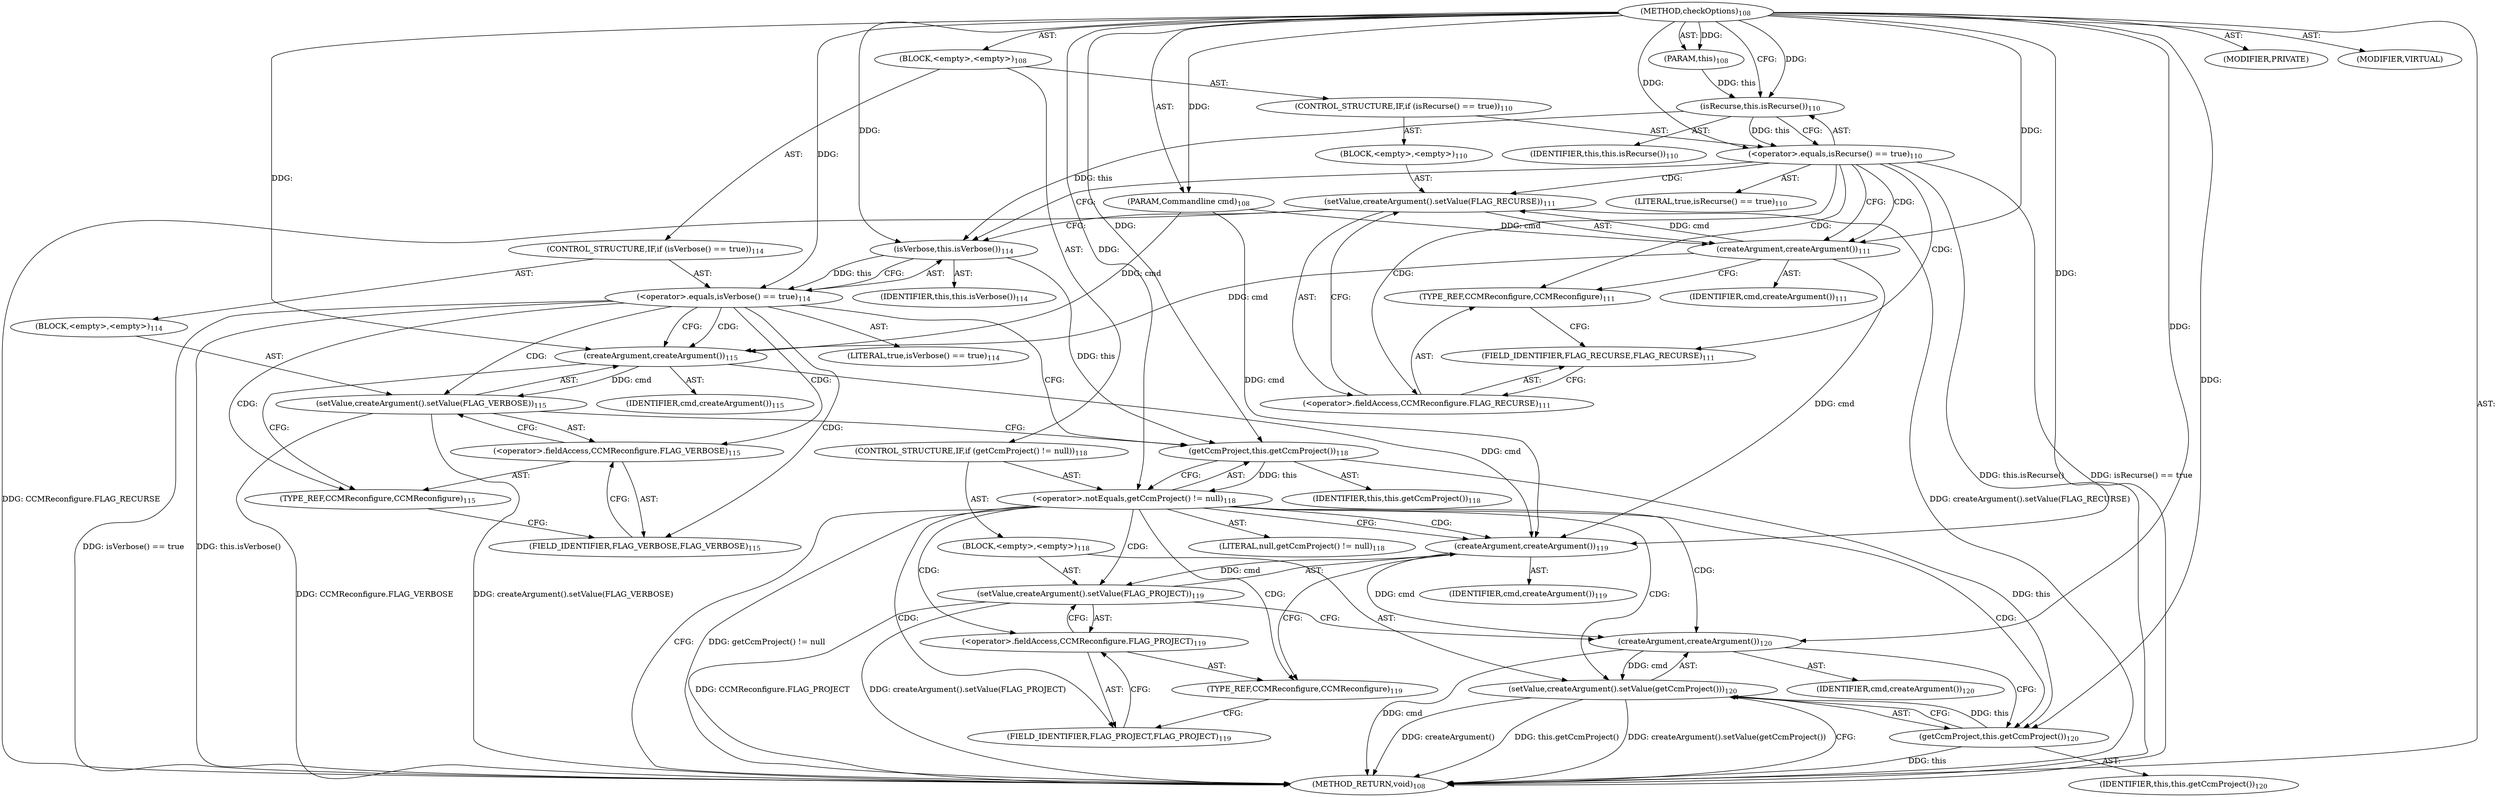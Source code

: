 digraph "checkOptions" {  
"111669149698" [label = <(METHOD,checkOptions)<SUB>108</SUB>> ]
"115964116993" [label = <(PARAM,this)<SUB>108</SUB>> ]
"115964116998" [label = <(PARAM,Commandline cmd)<SUB>108</SUB>> ]
"25769803780" [label = <(BLOCK,&lt;empty&gt;,&lt;empty&gt;)<SUB>108</SUB>> ]
"47244640257" [label = <(CONTROL_STRUCTURE,IF,if (isRecurse() == true))<SUB>110</SUB>> ]
"30064771101" [label = <(&lt;operator&gt;.equals,isRecurse() == true)<SUB>110</SUB>> ]
"30064771102" [label = <(isRecurse,this.isRecurse())<SUB>110</SUB>> ]
"68719476741" [label = <(IDENTIFIER,this,this.isRecurse())<SUB>110</SUB>> ]
"90194313221" [label = <(LITERAL,true,isRecurse() == true)<SUB>110</SUB>> ]
"25769803781" [label = <(BLOCK,&lt;empty&gt;,&lt;empty&gt;)<SUB>110</SUB>> ]
"30064771103" [label = <(setValue,createArgument().setValue(FLAG_RECURSE))<SUB>111</SUB>> ]
"30064771104" [label = <(createArgument,createArgument())<SUB>111</SUB>> ]
"68719476770" [label = <(IDENTIFIER,cmd,createArgument())<SUB>111</SUB>> ]
"30064771105" [label = <(&lt;operator&gt;.fieldAccess,CCMReconfigure.FLAG_RECURSE)<SUB>111</SUB>> ]
"180388626432" [label = <(TYPE_REF,CCMReconfigure,CCMReconfigure)<SUB>111</SUB>> ]
"55834574851" [label = <(FIELD_IDENTIFIER,FLAG_RECURSE,FLAG_RECURSE)<SUB>111</SUB>> ]
"47244640258" [label = <(CONTROL_STRUCTURE,IF,if (isVerbose() == true))<SUB>114</SUB>> ]
"30064771106" [label = <(&lt;operator&gt;.equals,isVerbose() == true)<SUB>114</SUB>> ]
"30064771107" [label = <(isVerbose,this.isVerbose())<SUB>114</SUB>> ]
"68719476742" [label = <(IDENTIFIER,this,this.isVerbose())<SUB>114</SUB>> ]
"90194313222" [label = <(LITERAL,true,isVerbose() == true)<SUB>114</SUB>> ]
"25769803782" [label = <(BLOCK,&lt;empty&gt;,&lt;empty&gt;)<SUB>114</SUB>> ]
"30064771108" [label = <(setValue,createArgument().setValue(FLAG_VERBOSE))<SUB>115</SUB>> ]
"30064771109" [label = <(createArgument,createArgument())<SUB>115</SUB>> ]
"68719476771" [label = <(IDENTIFIER,cmd,createArgument())<SUB>115</SUB>> ]
"30064771110" [label = <(&lt;operator&gt;.fieldAccess,CCMReconfigure.FLAG_VERBOSE)<SUB>115</SUB>> ]
"180388626433" [label = <(TYPE_REF,CCMReconfigure,CCMReconfigure)<SUB>115</SUB>> ]
"55834574852" [label = <(FIELD_IDENTIFIER,FLAG_VERBOSE,FLAG_VERBOSE)<SUB>115</SUB>> ]
"47244640259" [label = <(CONTROL_STRUCTURE,IF,if (getCcmProject() != null))<SUB>118</SUB>> ]
"30064771111" [label = <(&lt;operator&gt;.notEquals,getCcmProject() != null)<SUB>118</SUB>> ]
"30064771112" [label = <(getCcmProject,this.getCcmProject())<SUB>118</SUB>> ]
"68719476743" [label = <(IDENTIFIER,this,this.getCcmProject())<SUB>118</SUB>> ]
"90194313223" [label = <(LITERAL,null,getCcmProject() != null)<SUB>118</SUB>> ]
"25769803783" [label = <(BLOCK,&lt;empty&gt;,&lt;empty&gt;)<SUB>118</SUB>> ]
"30064771113" [label = <(setValue,createArgument().setValue(FLAG_PROJECT))<SUB>119</SUB>> ]
"30064771114" [label = <(createArgument,createArgument())<SUB>119</SUB>> ]
"68719476772" [label = <(IDENTIFIER,cmd,createArgument())<SUB>119</SUB>> ]
"30064771115" [label = <(&lt;operator&gt;.fieldAccess,CCMReconfigure.FLAG_PROJECT)<SUB>119</SUB>> ]
"180388626434" [label = <(TYPE_REF,CCMReconfigure,CCMReconfigure)<SUB>119</SUB>> ]
"55834574853" [label = <(FIELD_IDENTIFIER,FLAG_PROJECT,FLAG_PROJECT)<SUB>119</SUB>> ]
"30064771116" [label = <(setValue,createArgument().setValue(getCcmProject()))<SUB>120</SUB>> ]
"30064771117" [label = <(createArgument,createArgument())<SUB>120</SUB>> ]
"68719476773" [label = <(IDENTIFIER,cmd,createArgument())<SUB>120</SUB>> ]
"30064771118" [label = <(getCcmProject,this.getCcmProject())<SUB>120</SUB>> ]
"68719476744" [label = <(IDENTIFIER,this,this.getCcmProject())<SUB>120</SUB>> ]
"133143986183" [label = <(MODIFIER,PRIVATE)> ]
"133143986184" [label = <(MODIFIER,VIRTUAL)> ]
"128849018882" [label = <(METHOD_RETURN,void)<SUB>108</SUB>> ]
  "111669149698" -> "115964116993"  [ label = "AST: "] 
  "111669149698" -> "115964116998"  [ label = "AST: "] 
  "111669149698" -> "25769803780"  [ label = "AST: "] 
  "111669149698" -> "133143986183"  [ label = "AST: "] 
  "111669149698" -> "133143986184"  [ label = "AST: "] 
  "111669149698" -> "128849018882"  [ label = "AST: "] 
  "25769803780" -> "47244640257"  [ label = "AST: "] 
  "25769803780" -> "47244640258"  [ label = "AST: "] 
  "25769803780" -> "47244640259"  [ label = "AST: "] 
  "47244640257" -> "30064771101"  [ label = "AST: "] 
  "47244640257" -> "25769803781"  [ label = "AST: "] 
  "30064771101" -> "30064771102"  [ label = "AST: "] 
  "30064771101" -> "90194313221"  [ label = "AST: "] 
  "30064771102" -> "68719476741"  [ label = "AST: "] 
  "25769803781" -> "30064771103"  [ label = "AST: "] 
  "30064771103" -> "30064771104"  [ label = "AST: "] 
  "30064771103" -> "30064771105"  [ label = "AST: "] 
  "30064771104" -> "68719476770"  [ label = "AST: "] 
  "30064771105" -> "180388626432"  [ label = "AST: "] 
  "30064771105" -> "55834574851"  [ label = "AST: "] 
  "47244640258" -> "30064771106"  [ label = "AST: "] 
  "47244640258" -> "25769803782"  [ label = "AST: "] 
  "30064771106" -> "30064771107"  [ label = "AST: "] 
  "30064771106" -> "90194313222"  [ label = "AST: "] 
  "30064771107" -> "68719476742"  [ label = "AST: "] 
  "25769803782" -> "30064771108"  [ label = "AST: "] 
  "30064771108" -> "30064771109"  [ label = "AST: "] 
  "30064771108" -> "30064771110"  [ label = "AST: "] 
  "30064771109" -> "68719476771"  [ label = "AST: "] 
  "30064771110" -> "180388626433"  [ label = "AST: "] 
  "30064771110" -> "55834574852"  [ label = "AST: "] 
  "47244640259" -> "30064771111"  [ label = "AST: "] 
  "47244640259" -> "25769803783"  [ label = "AST: "] 
  "30064771111" -> "30064771112"  [ label = "AST: "] 
  "30064771111" -> "90194313223"  [ label = "AST: "] 
  "30064771112" -> "68719476743"  [ label = "AST: "] 
  "25769803783" -> "30064771113"  [ label = "AST: "] 
  "25769803783" -> "30064771116"  [ label = "AST: "] 
  "30064771113" -> "30064771114"  [ label = "AST: "] 
  "30064771113" -> "30064771115"  [ label = "AST: "] 
  "30064771114" -> "68719476772"  [ label = "AST: "] 
  "30064771115" -> "180388626434"  [ label = "AST: "] 
  "30064771115" -> "55834574853"  [ label = "AST: "] 
  "30064771116" -> "30064771117"  [ label = "AST: "] 
  "30064771116" -> "30064771118"  [ label = "AST: "] 
  "30064771117" -> "68719476773"  [ label = "AST: "] 
  "30064771118" -> "68719476744"  [ label = "AST: "] 
  "30064771101" -> "30064771104"  [ label = "CFG: "] 
  "30064771101" -> "30064771107"  [ label = "CFG: "] 
  "30064771106" -> "30064771109"  [ label = "CFG: "] 
  "30064771106" -> "30064771112"  [ label = "CFG: "] 
  "30064771111" -> "128849018882"  [ label = "CFG: "] 
  "30064771111" -> "30064771114"  [ label = "CFG: "] 
  "30064771102" -> "30064771101"  [ label = "CFG: "] 
  "30064771103" -> "30064771107"  [ label = "CFG: "] 
  "30064771107" -> "30064771106"  [ label = "CFG: "] 
  "30064771108" -> "30064771112"  [ label = "CFG: "] 
  "30064771112" -> "30064771111"  [ label = "CFG: "] 
  "30064771113" -> "30064771117"  [ label = "CFG: "] 
  "30064771116" -> "128849018882"  [ label = "CFG: "] 
  "30064771104" -> "180388626432"  [ label = "CFG: "] 
  "30064771105" -> "30064771103"  [ label = "CFG: "] 
  "30064771109" -> "180388626433"  [ label = "CFG: "] 
  "30064771110" -> "30064771108"  [ label = "CFG: "] 
  "30064771114" -> "180388626434"  [ label = "CFG: "] 
  "30064771115" -> "30064771113"  [ label = "CFG: "] 
  "30064771117" -> "30064771118"  [ label = "CFG: "] 
  "30064771118" -> "30064771116"  [ label = "CFG: "] 
  "180388626432" -> "55834574851"  [ label = "CFG: "] 
  "55834574851" -> "30064771105"  [ label = "CFG: "] 
  "180388626433" -> "55834574852"  [ label = "CFG: "] 
  "55834574852" -> "30064771110"  [ label = "CFG: "] 
  "180388626434" -> "55834574853"  [ label = "CFG: "] 
  "55834574853" -> "30064771115"  [ label = "CFG: "] 
  "111669149698" -> "30064771102"  [ label = "CFG: "] 
  "30064771101" -> "128849018882"  [ label = "DDG: this.isRecurse()"] 
  "30064771101" -> "128849018882"  [ label = "DDG: isRecurse() == true"] 
  "30064771103" -> "128849018882"  [ label = "DDG: CCMReconfigure.FLAG_RECURSE"] 
  "30064771103" -> "128849018882"  [ label = "DDG: createArgument().setValue(FLAG_RECURSE)"] 
  "30064771106" -> "128849018882"  [ label = "DDG: this.isVerbose()"] 
  "30064771106" -> "128849018882"  [ label = "DDG: isVerbose() == true"] 
  "30064771108" -> "128849018882"  [ label = "DDG: CCMReconfigure.FLAG_VERBOSE"] 
  "30064771108" -> "128849018882"  [ label = "DDG: createArgument().setValue(FLAG_VERBOSE)"] 
  "30064771111" -> "128849018882"  [ label = "DDG: getCcmProject() != null"] 
  "30064771113" -> "128849018882"  [ label = "DDG: CCMReconfigure.FLAG_PROJECT"] 
  "30064771113" -> "128849018882"  [ label = "DDG: createArgument().setValue(FLAG_PROJECT)"] 
  "30064771117" -> "128849018882"  [ label = "DDG: cmd"] 
  "30064771116" -> "128849018882"  [ label = "DDG: createArgument()"] 
  "30064771118" -> "128849018882"  [ label = "DDG: this"] 
  "30064771116" -> "128849018882"  [ label = "DDG: this.getCcmProject()"] 
  "30064771116" -> "128849018882"  [ label = "DDG: createArgument().setValue(getCcmProject())"] 
  "111669149698" -> "115964116993"  [ label = "DDG: "] 
  "111669149698" -> "115964116998"  [ label = "DDG: "] 
  "30064771102" -> "30064771101"  [ label = "DDG: this"] 
  "111669149698" -> "30064771101"  [ label = "DDG: "] 
  "30064771107" -> "30064771106"  [ label = "DDG: this"] 
  "111669149698" -> "30064771106"  [ label = "DDG: "] 
  "30064771112" -> "30064771111"  [ label = "DDG: this"] 
  "111669149698" -> "30064771111"  [ label = "DDG: "] 
  "115964116993" -> "30064771102"  [ label = "DDG: this"] 
  "111669149698" -> "30064771102"  [ label = "DDG: "] 
  "30064771104" -> "30064771103"  [ label = "DDG: cmd"] 
  "30064771102" -> "30064771107"  [ label = "DDG: this"] 
  "111669149698" -> "30064771107"  [ label = "DDG: "] 
  "30064771109" -> "30064771108"  [ label = "DDG: cmd"] 
  "30064771107" -> "30064771112"  [ label = "DDG: this"] 
  "111669149698" -> "30064771112"  [ label = "DDG: "] 
  "30064771114" -> "30064771113"  [ label = "DDG: cmd"] 
  "30064771117" -> "30064771116"  [ label = "DDG: cmd"] 
  "30064771118" -> "30064771116"  [ label = "DDG: this"] 
  "115964116998" -> "30064771104"  [ label = "DDG: cmd"] 
  "111669149698" -> "30064771104"  [ label = "DDG: "] 
  "115964116998" -> "30064771109"  [ label = "DDG: cmd"] 
  "30064771104" -> "30064771109"  [ label = "DDG: cmd"] 
  "111669149698" -> "30064771109"  [ label = "DDG: "] 
  "115964116998" -> "30064771114"  [ label = "DDG: cmd"] 
  "30064771104" -> "30064771114"  [ label = "DDG: cmd"] 
  "30064771109" -> "30064771114"  [ label = "DDG: cmd"] 
  "111669149698" -> "30064771114"  [ label = "DDG: "] 
  "30064771114" -> "30064771117"  [ label = "DDG: cmd"] 
  "111669149698" -> "30064771117"  [ label = "DDG: "] 
  "30064771112" -> "30064771118"  [ label = "DDG: this"] 
  "111669149698" -> "30064771118"  [ label = "DDG: "] 
  "30064771101" -> "180388626432"  [ label = "CDG: "] 
  "30064771101" -> "55834574851"  [ label = "CDG: "] 
  "30064771101" -> "30064771103"  [ label = "CDG: "] 
  "30064771101" -> "30064771104"  [ label = "CDG: "] 
  "30064771101" -> "30064771105"  [ label = "CDG: "] 
  "30064771106" -> "30064771109"  [ label = "CDG: "] 
  "30064771106" -> "30064771110"  [ label = "CDG: "] 
  "30064771106" -> "180388626433"  [ label = "CDG: "] 
  "30064771106" -> "55834574852"  [ label = "CDG: "] 
  "30064771106" -> "30064771108"  [ label = "CDG: "] 
  "30064771111" -> "30064771117"  [ label = "CDG: "] 
  "30064771111" -> "30064771118"  [ label = "CDG: "] 
  "30064771111" -> "30064771113"  [ label = "CDG: "] 
  "30064771111" -> "30064771114"  [ label = "CDG: "] 
  "30064771111" -> "30064771115"  [ label = "CDG: "] 
  "30064771111" -> "30064771116"  [ label = "CDG: "] 
  "30064771111" -> "180388626434"  [ label = "CDG: "] 
  "30064771111" -> "55834574853"  [ label = "CDG: "] 
}
